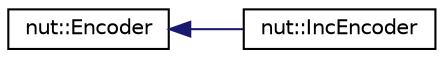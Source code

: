 digraph "クラス階層図"
{
 // LATEX_PDF_SIZE
  edge [fontname="Helvetica",fontsize="10",labelfontname="Helvetica",labelfontsize="10"];
  node [fontname="Helvetica",fontsize="10",shape=record];
  rankdir="LR";
  Node0 [label="nut::Encoder",height=0.2,width=0.4,color="black", fillcolor="white", style="filled",URL="$df/d9b/classnut_1_1_encoder.html",tooltip="エンコーダ基底純粋仮想クラス"];
  Node0 -> Node1 [dir="back",color="midnightblue",fontsize="10",style="solid",fontname="Helvetica"];
  Node1 [label="nut::IncEncoder",height=0.2,width=0.4,color="black", fillcolor="white", style="filled",URL="$dd/de6/classnut_1_1_inc_encoder.html",tooltip="インクリメンタル型エンコーダクラス"];
}
